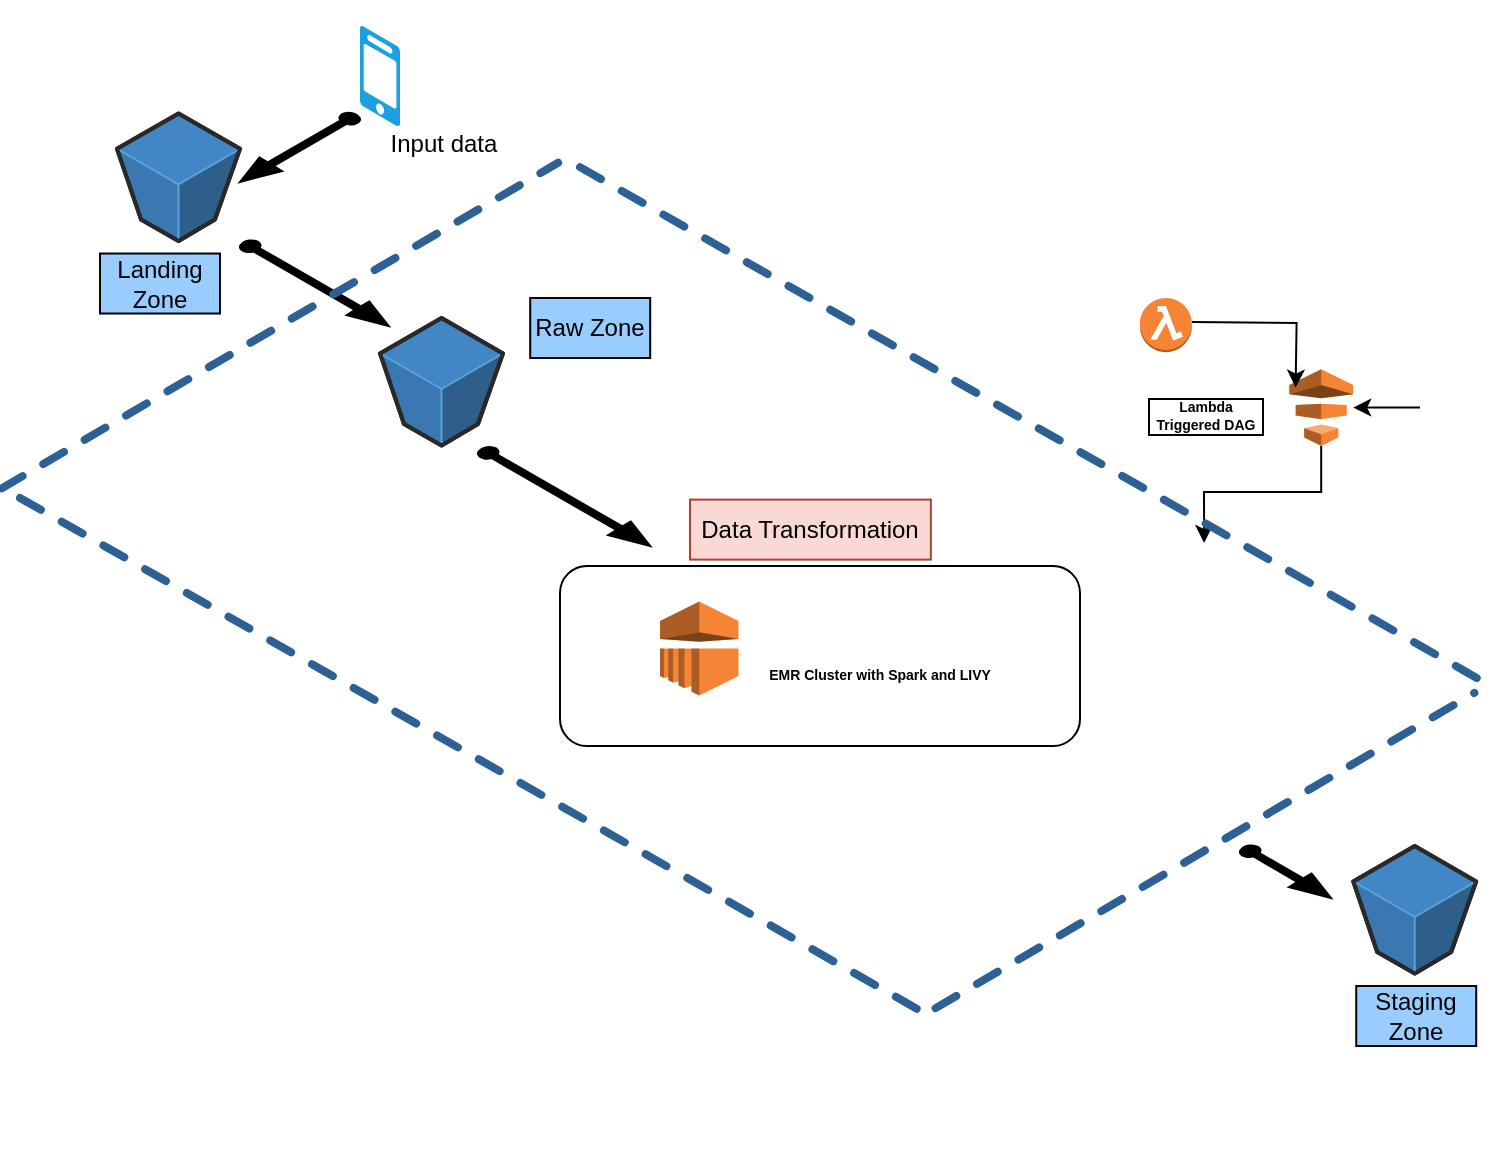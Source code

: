 <mxfile version="20.6.0" type="device"><diagram id="j1LGUP884s0YxvIESwf6" name="Page-1"><mxGraphModel dx="1038" dy="481" grid="1" gridSize="10" guides="1" tooltips="1" connect="1" arrows="1" fold="1" page="1" pageScale="1" pageWidth="850" pageHeight="1100" math="0" shadow="0"><root><mxCell id="0"/><mxCell id="1" parent="0"/><mxCell id="HmFbarMJouZ2aFCGLueO-1" value="" style="verticalLabelPosition=bottom;html=1;verticalAlign=top;strokeWidth=1;align=center;outlineConnect=0;dashed=0;outlineConnect=0;shape=mxgraph.aws3d.mobile_worker;aspect=fixed;strokeColor=none;fillColor=#1ba1e2;fontColor=#ffffff;" parent="1" vertex="1"><mxGeometry x="260" y="100" width="20" height="50" as="geometry"/></mxCell><mxCell id="HmFbarMJouZ2aFCGLueO-2" value="" style="verticalLabelPosition=bottom;html=1;verticalAlign=top;strokeWidth=1;align=center;outlineConnect=0;dashed=0;outlineConnect=0;shape=mxgraph.aws3d.arrowSW;fillColor=#000000;aspect=fixed;" parent="1" vertex="1"><mxGeometry x="200" y="143.71" width="60" height="34.29" as="geometry"/></mxCell><mxCell id="HmFbarMJouZ2aFCGLueO-3" value="" style="verticalLabelPosition=bottom;html=1;verticalAlign=top;strokeWidth=1;align=center;outlineConnect=0;dashed=0;outlineConnect=0;shape=mxgraph.aws3d.s3Bucket;fillColor=#4286c5;strokeColor=#57A2D8;aspect=fixed;" parent="1" vertex="1"><mxGeometry x="138.5" y="143.71" width="61.5" height="63.8" as="geometry"/></mxCell><mxCell id="HmFbarMJouZ2aFCGLueO-4" value="" style="verticalLabelPosition=bottom;html=1;verticalAlign=top;strokeWidth=1;align=center;outlineConnect=0;dashed=0;outlineConnect=0;shape=mxgraph.aws3d.arrowSE;fillColor=#000000;aspect=fixed;strokeColor=#000000;" parent="1" vertex="1"><mxGeometry x="200" y="207.51" width="74.35" height="42.49" as="geometry"/></mxCell><mxCell id="HmFbarMJouZ2aFCGLueO-7" value="" style="verticalLabelPosition=bottom;html=1;verticalAlign=top;strokeWidth=1;align=center;outlineConnect=0;dashed=0;outlineConnect=0;shape=mxgraph.aws3d.s3Bucket;fillColor=#4286c5;strokeColor=#57A2D8;aspect=fixed;" parent="1" vertex="1"><mxGeometry x="270" y="246" width="61.5" height="63.8" as="geometry"/></mxCell><mxCell id="HmFbarMJouZ2aFCGLueO-8" value="" style="verticalLabelPosition=bottom;html=1;verticalAlign=top;strokeWidth=1;align=center;outlineConnect=0;dashed=0;outlineConnect=0;shape=mxgraph.aws3d.arrowSE;fillColor=#000000;aspect=fixed;strokeColor=#000000;" parent="1" vertex="1"><mxGeometry x="319" y="310.8" width="86.1" height="49.2" as="geometry"/></mxCell><mxCell id="HmFbarMJouZ2aFCGLueO-9" value="" style="verticalLabelPosition=bottom;html=1;verticalAlign=top;strokeWidth=1;align=center;outlineConnect=0;dashed=0;outlineConnect=0;shape=mxgraph.aws3d.s3Bucket;fillColor=#4286c5;strokeColor=#57A2D8;aspect=fixed;" parent="1" vertex="1"><mxGeometry x="756.61" y="510" width="61.5" height="63.8" as="geometry"/></mxCell><mxCell id="HmFbarMJouZ2aFCGLueO-10" value="Input data" style="text;html=1;strokeColor=none;fillColor=none;align=center;verticalAlign=middle;whiteSpace=wrap;rounded=0;strokeWidth=1;" parent="1" vertex="1"><mxGeometry x="271.5" y="143.71" width="60" height="30" as="geometry"/></mxCell><mxCell id="HmFbarMJouZ2aFCGLueO-11" value="Landing Zone" style="text;html=1;strokeColor=default;fillColor=#99CCFF;align=center;verticalAlign=middle;whiteSpace=wrap;rounded=0;strokeWidth=1;" parent="1" vertex="1"><mxGeometry x="130" y="213.76" width="60" height="30" as="geometry"/></mxCell><mxCell id="HmFbarMJouZ2aFCGLueO-12" value="Raw Zone" style="text;html=1;strokeColor=default;fillColor=#99CCFF;align=center;verticalAlign=middle;whiteSpace=wrap;rounded=0;strokeWidth=1;" parent="1" vertex="1"><mxGeometry x="345.1" y="236" width="60" height="30" as="geometry"/></mxCell><mxCell id="HmFbarMJouZ2aFCGLueO-14" value="Staging Zone" style="text;html=1;strokeColor=default;fillColor=#99CCFF;align=center;verticalAlign=middle;whiteSpace=wrap;rounded=0;strokeWidth=1;" parent="1" vertex="1"><mxGeometry x="758.11" y="580" width="60" height="30" as="geometry"/></mxCell><mxCell id="HmFbarMJouZ2aFCGLueO-41" style="edgeStyle=orthogonalEdgeStyle;rounded=0;orthogonalLoop=1;jettySize=auto;html=1;fontSize=7;" parent="1" source="HmFbarMJouZ2aFCGLueO-17" target="HmFbarMJouZ2aFCGLueO-23" edge="1"><mxGeometry relative="1" as="geometry"><Array as="points"><mxPoint x="741" y="333"/><mxPoint x="682" y="333"/></Array></mxGeometry></mxCell><mxCell id="HmFbarMJouZ2aFCGLueO-17" value="" style="outlineConnect=0;dashed=0;verticalLabelPosition=bottom;verticalAlign=top;align=center;html=1;shape=mxgraph.aws3.data_pipeline;fillColor=#F58534;gradientColor=none;strokeColor=default;strokeWidth=1;" parent="1" vertex="1"><mxGeometry x="724.61" y="271.6" width="32" height="38.4" as="geometry"/></mxCell><mxCell id="HmFbarMJouZ2aFCGLueO-18" value="" style="verticalLabelPosition=bottom;html=1;verticalAlign=top;strokeWidth=1;align=center;outlineConnect=0;dashed=0;outlineConnect=0;shape=mxgraph.aws3d.dashedArrowlessEdge2;strokeColor=#2D6195;aspect=fixed;fillColor=#99CCFF;" parent="1" vertex="1"><mxGeometry x="370" y="170.56" width="456.33" height="259.93" as="geometry"/></mxCell><mxCell id="HmFbarMJouZ2aFCGLueO-21" value="" style="verticalLabelPosition=bottom;html=1;verticalAlign=top;strokeWidth=1;align=center;outlineConnect=0;dashed=0;outlineConnect=0;shape=mxgraph.aws3d.dashedArrowlessEdge2;strokeColor=#2D6195;aspect=fixed;fillColor=#99CCFF;" parent="1" vertex="1"><mxGeometry x="90" y="335.95" width="453.89" height="258.54" as="geometry"/></mxCell><mxCell id="HmFbarMJouZ2aFCGLueO-22" value="" style="verticalLabelPosition=bottom;html=1;verticalAlign=top;strokeWidth=1;align=center;outlineConnect=0;dashed=0;outlineConnect=0;shape=mxgraph.aws3d.dashedArrowlessEdge2;strokeColor=#2D6195;aspect=fixed;fillColor=#99CCFF;rotation=-60;" parent="1" vertex="1"><mxGeometry x="79.98" y="170" width="280.02" height="159.5" as="geometry"/></mxCell><mxCell id="HmFbarMJouZ2aFCGLueO-23" value="" style="verticalLabelPosition=bottom;html=1;verticalAlign=top;strokeWidth=1;align=center;outlineConnect=0;dashed=0;outlineConnect=0;shape=mxgraph.aws3d.dashedArrowlessEdge2;strokeColor=#2D6195;aspect=fixed;fillColor=#99CCFF;rotation=-60;" parent="1" vertex="1"><mxGeometry x="546.89" y="435" width="271.22" height="154.49" as="geometry"/></mxCell><mxCell id="HmFbarMJouZ2aFCGLueO-27" value="" style="outlineConnect=0;dashed=0;verticalLabelPosition=bottom;verticalAlign=top;align=center;html=1;shape=mxgraph.aws3.emr;fillColor=#F58534;gradientColor=none;strokeColor=default;strokeWidth=1;" parent="1" vertex="1"><mxGeometry x="410" y="387.7" width="39.25" height="47.1" as="geometry"/></mxCell><mxCell id="HmFbarMJouZ2aFCGLueO-28" value="" style="shape=image;imageAspect=0;aspect=fixed;verticalLabelPosition=bottom;verticalAlign=top;strokeColor=default;strokeWidth=1;fillColor=#99CCFF;image=https://apache.org/logos/res/livy/default.png;" parent="1" vertex="1"><mxGeometry x="540" y="398.5" width="38.05" height="15" as="geometry"/></mxCell><mxCell id="HmFbarMJouZ2aFCGLueO-30" value="" style="shape=image;imageAspect=0;aspect=fixed;verticalLabelPosition=bottom;verticalAlign=top;strokeColor=default;strokeWidth=1;fillColor=#99CCFF;image=https://upload.wikimedia.org/wikipedia/commons/thumb/f/f3/Apache_Spark_logo.svg/2560px-Apache_Spark_logo.svg.png;" parent="1" vertex="1"><mxGeometry x="466.89" y="387.7" width="49.69" height="25.8" as="geometry"/></mxCell><mxCell id="HmFbarMJouZ2aFCGLueO-31" value="" style="shape=image;html=1;verticalAlign=top;verticalLabelPosition=bottom;labelBackgroundColor=#ffffff;imageAspect=0;aspect=fixed;image=https://cdn4.iconfinder.com/data/icons/ionicons/512/icon-plus-128.png;strokeColor=default;strokeWidth=1;fillColor=#99CCFF;" parent="1" vertex="1"><mxGeometry x="516.58" y="397.0" width="18" height="18" as="geometry"/></mxCell><mxCell id="HmFbarMJouZ2aFCGLueO-32" value="EMR Cluster with Spark and LIVY" style="text;html=1;strokeColor=none;fillColor=none;align=center;verticalAlign=middle;whiteSpace=wrap;rounded=0;strokeWidth=0;fontSize=7;fontStyle=1" parent="1" vertex="1"><mxGeometry x="420" y="415.0" width="200" height="20" as="geometry"/></mxCell><mxCell id="HmFbarMJouZ2aFCGLueO-36" value="Data Transformation" style="text;html=1;strokeColor=#ae4132;fillColor=#fad9d5;align=center;verticalAlign=middle;whiteSpace=wrap;rounded=0;strokeWidth=1;" parent="1" vertex="1"><mxGeometry x="425" y="336.8" width="120.42" height="30" as="geometry"/></mxCell><mxCell id="HmFbarMJouZ2aFCGLueO-37" value="" style="verticalLabelPosition=bottom;html=1;verticalAlign=top;strokeWidth=1;align=center;outlineConnect=0;dashed=0;outlineConnect=0;shape=mxgraph.aws3d.arrowSE;fillColor=#000000;aspect=fixed;shadow=0;fillStyle=auto;strokeColor=#000000;fontSize=7;" parent="1" vertex="1"><mxGeometry x="700" y="510" width="45.5" height="26" as="geometry"/></mxCell><mxCell id="HmFbarMJouZ2aFCGLueO-42" style="edgeStyle=orthogonalEdgeStyle;rounded=0;orthogonalLoop=1;jettySize=auto;html=1;entryX=0.1;entryY=0.5;entryDx=0;entryDy=0;entryPerimeter=0;fontSize=7;" parent="1" edge="1"><mxGeometry relative="1" as="geometry"><mxPoint x="675.97" y="248.037" as="sourcePoint"/><mxPoint x="727.81" y="280.8" as="targetPoint"/></mxGeometry></mxCell><mxCell id="HmFbarMJouZ2aFCGLueO-38" value="" style="outlineConnect=0;dashed=0;verticalLabelPosition=bottom;verticalAlign=top;align=center;html=1;shape=mxgraph.aws3.lambda_function;fillColor=#F58534;gradientColor=none;strokeColor=#000000;strokeWidth=1;" parent="1" vertex="1"><mxGeometry x="650" y="236" width="25.97" height="27.1" as="geometry"/></mxCell><mxCell id="HmFbarMJouZ2aFCGLueO-44" value="" style="rounded=1;whiteSpace=wrap;html=1;shadow=0;fillStyle=auto;strokeWidth=1;fontSize=7;fillColor=none;perimeterSpacing=3;glass=0;" parent="1" vertex="1"><mxGeometry x="360" y="370" width="260" height="90" as="geometry"/></mxCell><mxCell id="HmFbarMJouZ2aFCGLueO-45" value="Lambda Triggered DAG" style="text;html=1;strokeColor=none;fillColor=none;align=center;verticalAlign=middle;whiteSpace=wrap;rounded=0;shadow=0;glass=0;fillStyle=auto;strokeWidth=1;fontSize=7;fontStyle=1;labelBackgroundColor=none;labelBorderColor=default;" parent="1" vertex="1"><mxGeometry x="652.5" y="280" width="60" height="30" as="geometry"/></mxCell><mxCell id="HmFbarMJouZ2aFCGLueO-47" style="edgeStyle=orthogonalEdgeStyle;rounded=0;orthogonalLoop=1;jettySize=auto;html=1;fontSize=8;" parent="1" source="HmFbarMJouZ2aFCGLueO-46" target="HmFbarMJouZ2aFCGLueO-17" edge="1"><mxGeometry relative="1" as="geometry"/></mxCell><mxCell id="HmFbarMJouZ2aFCGLueO-46" value="" style="shape=image;imageAspect=0;aspect=fixed;verticalLabelPosition=bottom;verticalAlign=top;rounded=1;shadow=0;glass=0;labelBackgroundColor=none;labelBorderColor=default;fillStyle=auto;strokeColor=#000000;strokeWidth=1;fontSize=8;fillColor=none;image=https://airflow.apache.org/docs/apache-airflow/1.10.6/_images/pin_large.png;" parent="1" vertex="1"><mxGeometry x="790" y="270.8" width="40" height="40" as="geometry"/></mxCell></root></mxGraphModel></diagram></mxfile>